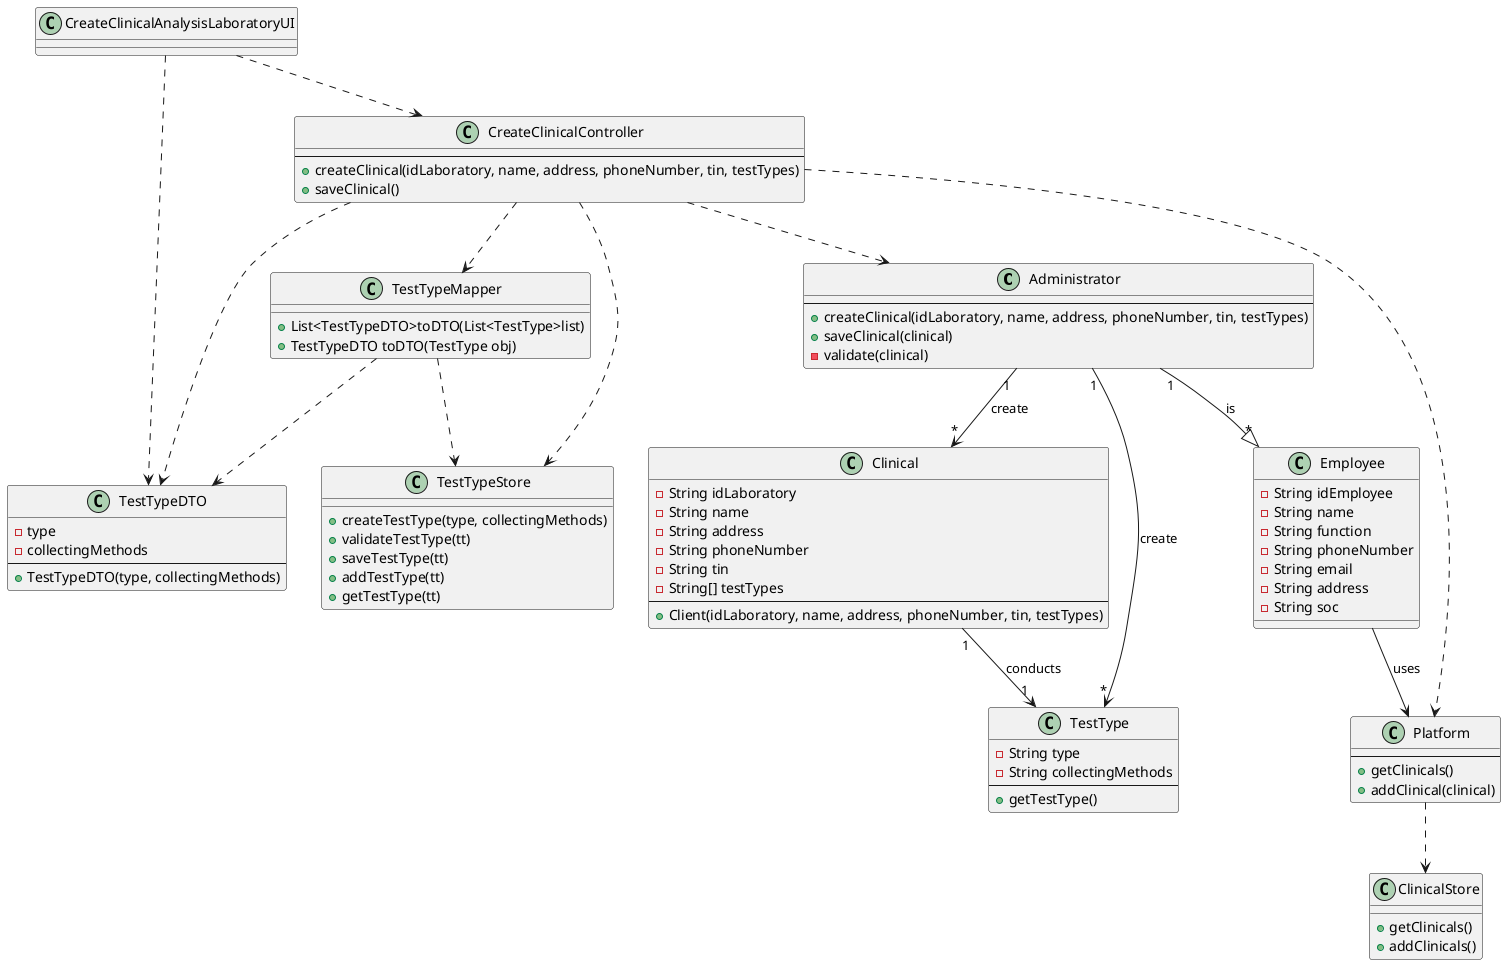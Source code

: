 @startuml


class Administrator
{
  --
  +createClinical(idLaboratory, name, address, phoneNumber, tin, testTypes)
  +saveClinical(clinical)
  -validate(clinical)
}

class Clinical
{
  -String idLaboratory
  -String name
  -String address
  -String phoneNumber
  -String tin
  -String[] testTypes
  --
  +Client(idLaboratory, name, address, phoneNumber, tin, testTypes)
}

class Employee{
  -String idEmployee
  -String name
  -String function
  -String phoneNumber
  -String email
  -String address
  -String soc
}

class TestType {
  -String type
  -String collectingMethods
  --
  +getTestType()
}

class CreateClinicalAnalysisLaboratoryUI {
}

class CreateClinicalController {
  --
  +createClinical(idLaboratory, name, address, phoneNumber, tin, testTypes)
  +saveClinical()
}

class Platform {
  --
  +getClinicals()
  +addClinical(clinical)
}

class ClinicalStore {
  +getClinicals()
  +addClinicals()
}


class TestTypeMapper {
 +List<TestTypeDTO>toDTO(List<TestType>list)
 +TestTypeDTO toDTO(TestType obj)
}

class TestTypeDTO {
 -type
 -collectingMethods
 --
 +TestTypeDTO(type, collectingMethods)
}

class TestTypeStore{
 +createTestType(type, collectingMethods)
 +validateTestType(tt)
 +saveTestType(tt)
 +addTestType(tt)
 +getTestType(tt)
}


CreateClinicalAnalysisLaboratoryUI ..> CreateClinicalController
CreateClinicalController ..> Administrator
Administrator "1" --> "*" TestType : create
Administrator "1" --> "*" Clinical : create
Administrator "1" --|> "*" Employee : is
Clinical "1" --> "1" TestType : conducts
Employee --> Platform : uses
CreateClinicalController ..> Platform
Platform ..> ClinicalStore
CreateClinicalAnalysisLaboratoryUI ..> TestTypeDTO
CreateClinicalController ..> TestTypeMapper
TestTypeMapper ..> TestTypeDTO
CreateClinicalController ..> TestTypeDTO
TestTypeMapper ..> TestTypeStore
CreateClinicalController ..> TestTypeStore


@enduml